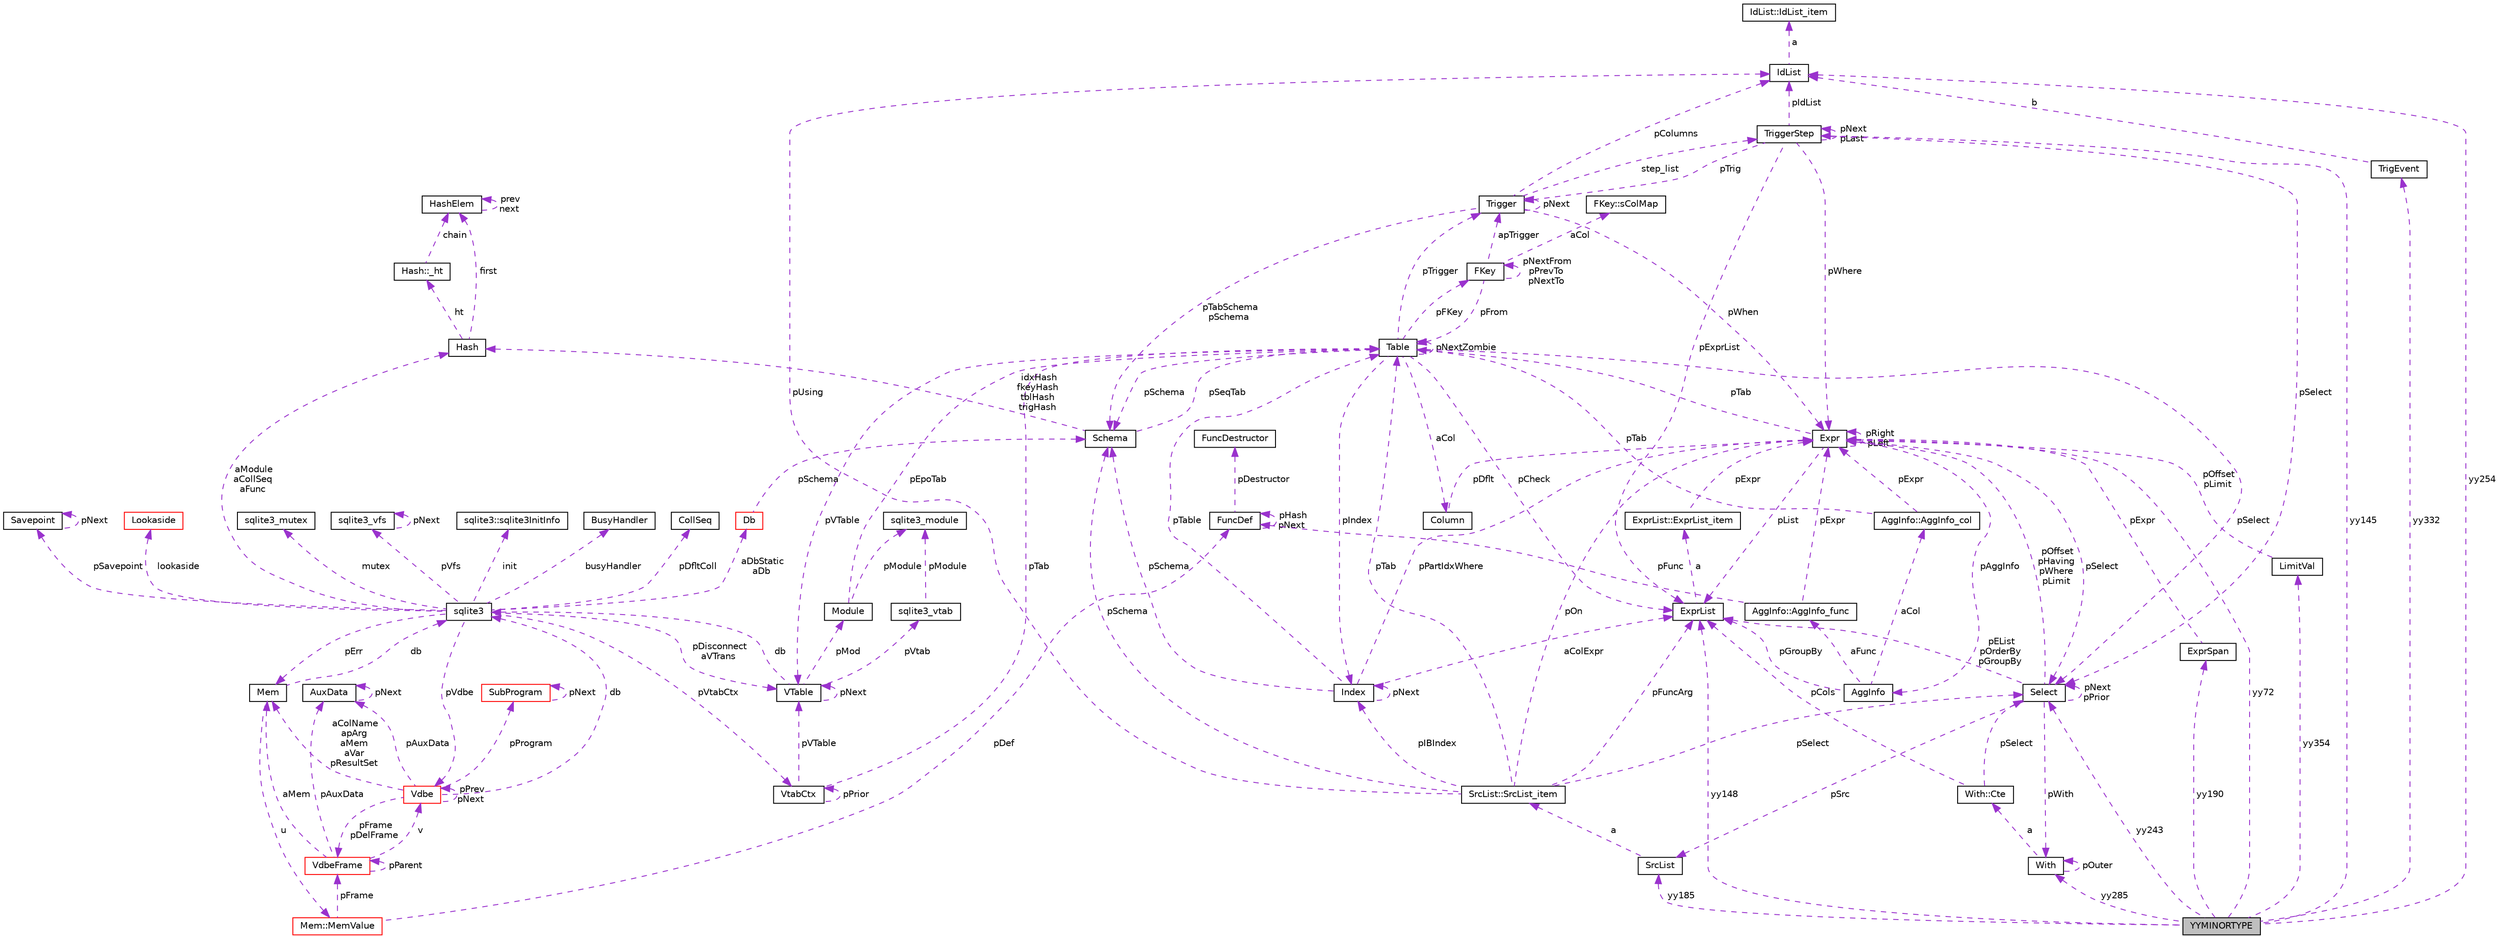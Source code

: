 digraph "YYMINORTYPE"
{
  edge [fontname="Helvetica",fontsize="10",labelfontname="Helvetica",labelfontsize="10"];
  node [fontname="Helvetica",fontsize="10",shape=record];
  Node1 [label="YYMINORTYPE",height=0.2,width=0.4,color="black", fillcolor="grey75", style="filled", fontcolor="black"];
  Node2 -> Node1 [dir="back",color="darkorchid3",fontsize="10",style="dashed",label=" yy145" ,fontname="Helvetica"];
  Node2 [label="TriggerStep",height=0.2,width=0.4,color="black", fillcolor="white", style="filled",URL="$structTriggerStep.html"];
  Node2 -> Node2 [dir="back",color="darkorchid3",fontsize="10",style="dashed",label=" pNext\npLast" ,fontname="Helvetica"];
  Node3 -> Node2 [dir="back",color="darkorchid3",fontsize="10",style="dashed",label=" pWhere" ,fontname="Helvetica"];
  Node3 [label="Expr",height=0.2,width=0.4,color="black", fillcolor="white", style="filled",URL="$structExpr.html"];
  Node4 -> Node3 [dir="back",color="darkorchid3",fontsize="10",style="dashed",label=" pAggInfo" ,fontname="Helvetica"];
  Node4 [label="AggInfo",height=0.2,width=0.4,color="black", fillcolor="white", style="filled",URL="$structAggInfo.html"];
  Node5 -> Node4 [dir="back",color="darkorchid3",fontsize="10",style="dashed",label=" aCol" ,fontname="Helvetica"];
  Node5 [label="AggInfo::AggInfo_col",height=0.2,width=0.4,color="black", fillcolor="white", style="filled",URL="$structAggInfo_1_1AggInfo__col.html"];
  Node3 -> Node5 [dir="back",color="darkorchid3",fontsize="10",style="dashed",label=" pExpr" ,fontname="Helvetica"];
  Node6 -> Node5 [dir="back",color="darkorchid3",fontsize="10",style="dashed",label=" pTab" ,fontname="Helvetica"];
  Node6 [label="Table",height=0.2,width=0.4,color="black", fillcolor="white", style="filled",URL="$structTable.html"];
  Node7 -> Node6 [dir="back",color="darkorchid3",fontsize="10",style="dashed",label=" pSchema" ,fontname="Helvetica"];
  Node7 [label="Schema",height=0.2,width=0.4,color="black", fillcolor="white", style="filled",URL="$structSchema.html"];
  Node6 -> Node7 [dir="back",color="darkorchid3",fontsize="10",style="dashed",label=" pSeqTab" ,fontname="Helvetica"];
  Node8 -> Node7 [dir="back",color="darkorchid3",fontsize="10",style="dashed",label=" idxHash\nfkeyHash\ntblHash\ntrigHash" ,fontname="Helvetica"];
  Node8 [label="Hash",height=0.2,width=0.4,color="black", fillcolor="white", style="filled",URL="$structHash.html"];
  Node9 -> Node8 [dir="back",color="darkorchid3",fontsize="10",style="dashed",label=" ht" ,fontname="Helvetica"];
  Node9 [label="Hash::_ht",height=0.2,width=0.4,color="black", fillcolor="white", style="filled",URL="$structHash_1_1__ht.html"];
  Node10 -> Node9 [dir="back",color="darkorchid3",fontsize="10",style="dashed",label=" chain" ,fontname="Helvetica"];
  Node10 [label="HashElem",height=0.2,width=0.4,color="black", fillcolor="white", style="filled",URL="$structHashElem.html"];
  Node10 -> Node10 [dir="back",color="darkorchid3",fontsize="10",style="dashed",label=" prev\nnext" ,fontname="Helvetica"];
  Node10 -> Node8 [dir="back",color="darkorchid3",fontsize="10",style="dashed",label=" first" ,fontname="Helvetica"];
  Node11 -> Node6 [dir="back",color="darkorchid3",fontsize="10",style="dashed",label=" aCol" ,fontname="Helvetica"];
  Node11 [label="Column",height=0.2,width=0.4,color="black", fillcolor="white", style="filled",URL="$structColumn.html"];
  Node3 -> Node11 [dir="back",color="darkorchid3",fontsize="10",style="dashed",label=" pDflt" ,fontname="Helvetica"];
  Node12 -> Node6 [dir="back",color="darkorchid3",fontsize="10",style="dashed",label=" pFKey" ,fontname="Helvetica"];
  Node12 [label="FKey",height=0.2,width=0.4,color="black", fillcolor="white", style="filled",URL="$structFKey.html"];
  Node13 -> Node12 [dir="back",color="darkorchid3",fontsize="10",style="dashed",label=" aCol" ,fontname="Helvetica"];
  Node13 [label="FKey::sColMap",height=0.2,width=0.4,color="black", fillcolor="white", style="filled",URL="$structFKey_1_1sColMap.html"];
  Node12 -> Node12 [dir="back",color="darkorchid3",fontsize="10",style="dashed",label=" pNextFrom\npPrevTo\npNextTo" ,fontname="Helvetica"];
  Node6 -> Node12 [dir="back",color="darkorchid3",fontsize="10",style="dashed",label=" pFrom" ,fontname="Helvetica"];
  Node14 -> Node12 [dir="back",color="darkorchid3",fontsize="10",style="dashed",label=" apTrigger" ,fontname="Helvetica"];
  Node14 [label="Trigger",height=0.2,width=0.4,color="black", fillcolor="white", style="filled",URL="$structTrigger.html"];
  Node2 -> Node14 [dir="back",color="darkorchid3",fontsize="10",style="dashed",label=" step_list" ,fontname="Helvetica"];
  Node7 -> Node14 [dir="back",color="darkorchid3",fontsize="10",style="dashed",label=" pTabSchema\npSchema" ,fontname="Helvetica"];
  Node3 -> Node14 [dir="back",color="darkorchid3",fontsize="10",style="dashed",label=" pWhen" ,fontname="Helvetica"];
  Node15 -> Node14 [dir="back",color="darkorchid3",fontsize="10",style="dashed",label=" pColumns" ,fontname="Helvetica"];
  Node15 [label="IdList",height=0.2,width=0.4,color="black", fillcolor="white", style="filled",URL="$structIdList.html"];
  Node16 -> Node15 [dir="back",color="darkorchid3",fontsize="10",style="dashed",label=" a" ,fontname="Helvetica"];
  Node16 [label="IdList::IdList_item",height=0.2,width=0.4,color="black", fillcolor="white", style="filled",URL="$structIdList_1_1IdList__item.html"];
  Node14 -> Node14 [dir="back",color="darkorchid3",fontsize="10",style="dashed",label=" pNext" ,fontname="Helvetica"];
  Node17 -> Node6 [dir="back",color="darkorchid3",fontsize="10",style="dashed",label=" pVTable" ,fontname="Helvetica"];
  Node17 [label="VTable",height=0.2,width=0.4,color="black", fillcolor="white", style="filled",URL="$structVTable.html"];
  Node18 -> Node17 [dir="back",color="darkorchid3",fontsize="10",style="dashed",label=" db" ,fontname="Helvetica"];
  Node18 [label="sqlite3",height=0.2,width=0.4,color="black", fillcolor="white", style="filled",URL="$structsqlite3.html"];
  Node19 -> Node18 [dir="back",color="darkorchid3",fontsize="10",style="dashed",label=" pErr" ,fontname="Helvetica"];
  Node19 [label="Mem",height=0.2,width=0.4,color="black", fillcolor="white", style="filled",URL="$structMem.html"];
  Node20 -> Node19 [dir="back",color="darkorchid3",fontsize="10",style="dashed",label=" u" ,fontname="Helvetica"];
  Node20 [label="Mem::MemValue",height=0.2,width=0.4,color="red", fillcolor="white", style="filled",URL="$unionMem_1_1MemValue.html"];
  Node21 -> Node20 [dir="back",color="darkorchid3",fontsize="10",style="dashed",label=" pFrame" ,fontname="Helvetica"];
  Node21 [label="VdbeFrame",height=0.2,width=0.4,color="red", fillcolor="white", style="filled",URL="$structVdbeFrame.html"];
  Node19 -> Node21 [dir="back",color="darkorchid3",fontsize="10",style="dashed",label=" aMem" ,fontname="Helvetica"];
  Node22 -> Node21 [dir="back",color="darkorchid3",fontsize="10",style="dashed",label=" v" ,fontname="Helvetica"];
  Node22 [label="Vdbe",height=0.2,width=0.4,color="red", fillcolor="white", style="filled",URL="$structVdbe.html"];
  Node19 -> Node22 [dir="back",color="darkorchid3",fontsize="10",style="dashed",label=" aColName\napArg\naMem\naVar\npResultSet" ,fontname="Helvetica"];
  Node22 -> Node22 [dir="back",color="darkorchid3",fontsize="10",style="dashed",label=" pPrev\npNext" ,fontname="Helvetica"];
  Node18 -> Node22 [dir="back",color="darkorchid3",fontsize="10",style="dashed",label=" db" ,fontname="Helvetica"];
  Node21 -> Node22 [dir="back",color="darkorchid3",fontsize="10",style="dashed",label=" pFrame\npDelFrame" ,fontname="Helvetica"];
  Node23 -> Node22 [dir="back",color="darkorchid3",fontsize="10",style="dashed",label=" pAuxData" ,fontname="Helvetica"];
  Node23 [label="AuxData",height=0.2,width=0.4,color="black", fillcolor="white", style="filled",URL="$structAuxData.html"];
  Node23 -> Node23 [dir="back",color="darkorchid3",fontsize="10",style="dashed",label=" pNext" ,fontname="Helvetica"];
  Node24 -> Node22 [dir="back",color="darkorchid3",fontsize="10",style="dashed",label=" pProgram" ,fontname="Helvetica"];
  Node24 [label="SubProgram",height=0.2,width=0.4,color="red", fillcolor="white", style="filled",URL="$structSubProgram.html"];
  Node24 -> Node24 [dir="back",color="darkorchid3",fontsize="10",style="dashed",label=" pNext" ,fontname="Helvetica"];
  Node21 -> Node21 [dir="back",color="darkorchid3",fontsize="10",style="dashed",label=" pParent" ,fontname="Helvetica"];
  Node23 -> Node21 [dir="back",color="darkorchid3",fontsize="10",style="dashed",label=" pAuxData" ,fontname="Helvetica"];
  Node25 -> Node20 [dir="back",color="darkorchid3",fontsize="10",style="dashed",label=" pDef" ,fontname="Helvetica"];
  Node25 [label="FuncDef",height=0.2,width=0.4,color="black", fillcolor="white", style="filled",URL="$structFuncDef.html"];
  Node26 -> Node25 [dir="back",color="darkorchid3",fontsize="10",style="dashed",label=" pDestructor" ,fontname="Helvetica"];
  Node26 [label="FuncDestructor",height=0.2,width=0.4,color="black", fillcolor="white", style="filled",URL="$structFuncDestructor.html"];
  Node25 -> Node25 [dir="back",color="darkorchid3",fontsize="10",style="dashed",label=" pHash\npNext" ,fontname="Helvetica"];
  Node18 -> Node19 [dir="back",color="darkorchid3",fontsize="10",style="dashed",label=" db" ,fontname="Helvetica"];
  Node22 -> Node18 [dir="back",color="darkorchid3",fontsize="10",style="dashed",label=" pVdbe" ,fontname="Helvetica"];
  Node27 -> Node18 [dir="back",color="darkorchid3",fontsize="10",style="dashed",label=" pSavepoint" ,fontname="Helvetica"];
  Node27 [label="Savepoint",height=0.2,width=0.4,color="black", fillcolor="white", style="filled",URL="$structSavepoint.html"];
  Node27 -> Node27 [dir="back",color="darkorchid3",fontsize="10",style="dashed",label=" pNext" ,fontname="Helvetica"];
  Node28 -> Node18 [dir="back",color="darkorchid3",fontsize="10",style="dashed",label=" lookaside" ,fontname="Helvetica"];
  Node28 [label="Lookaside",height=0.2,width=0.4,color="red", fillcolor="white", style="filled",URL="$structLookaside.html"];
  Node29 -> Node18 [dir="back",color="darkorchid3",fontsize="10",style="dashed",label=" mutex" ,fontname="Helvetica"];
  Node29 [label="sqlite3_mutex",height=0.2,width=0.4,color="black", fillcolor="white", style="filled",URL="$structsqlite3__mutex.html"];
  Node30 -> Node18 [dir="back",color="darkorchid3",fontsize="10",style="dashed",label=" pVfs" ,fontname="Helvetica"];
  Node30 [label="sqlite3_vfs",height=0.2,width=0.4,color="black", fillcolor="white", style="filled",URL="$structsqlite3__vfs.html"];
  Node30 -> Node30 [dir="back",color="darkorchid3",fontsize="10",style="dashed",label=" pNext" ,fontname="Helvetica"];
  Node31 -> Node18 [dir="back",color="darkorchid3",fontsize="10",style="dashed",label=" init" ,fontname="Helvetica"];
  Node31 [label="sqlite3::sqlite3InitInfo",height=0.2,width=0.4,color="black", fillcolor="white", style="filled",URL="$structsqlite3_1_1sqlite3InitInfo.html"];
  Node32 -> Node18 [dir="back",color="darkorchid3",fontsize="10",style="dashed",label=" busyHandler" ,fontname="Helvetica"];
  Node32 [label="BusyHandler",height=0.2,width=0.4,color="black", fillcolor="white", style="filled",URL="$structBusyHandler.html"];
  Node33 -> Node18 [dir="back",color="darkorchid3",fontsize="10",style="dashed",label=" pVtabCtx" ,fontname="Helvetica"];
  Node33 [label="VtabCtx",height=0.2,width=0.4,color="black", fillcolor="white", style="filled",URL="$structVtabCtx.html"];
  Node33 -> Node33 [dir="back",color="darkorchid3",fontsize="10",style="dashed",label=" pPrior" ,fontname="Helvetica"];
  Node17 -> Node33 [dir="back",color="darkorchid3",fontsize="10",style="dashed",label=" pVTable" ,fontname="Helvetica"];
  Node6 -> Node33 [dir="back",color="darkorchid3",fontsize="10",style="dashed",label=" pTab" ,fontname="Helvetica"];
  Node34 -> Node18 [dir="back",color="darkorchid3",fontsize="10",style="dashed",label=" pDfltColl" ,fontname="Helvetica"];
  Node34 [label="CollSeq",height=0.2,width=0.4,color="black", fillcolor="white", style="filled",URL="$structCollSeq.html"];
  Node17 -> Node18 [dir="back",color="darkorchid3",fontsize="10",style="dashed",label=" pDisconnect\naVTrans" ,fontname="Helvetica"];
  Node35 -> Node18 [dir="back",color="darkorchid3",fontsize="10",style="dashed",label=" aDbStatic\naDb" ,fontname="Helvetica"];
  Node35 [label="Db",height=0.2,width=0.4,color="red", fillcolor="white", style="filled",URL="$structDb.html"];
  Node7 -> Node35 [dir="back",color="darkorchid3",fontsize="10",style="dashed",label=" pSchema" ,fontname="Helvetica"];
  Node8 -> Node18 [dir="back",color="darkorchid3",fontsize="10",style="dashed",label=" aModule\naCollSeq\naFunc" ,fontname="Helvetica"];
  Node17 -> Node17 [dir="back",color="darkorchid3",fontsize="10",style="dashed",label=" pNext" ,fontname="Helvetica"];
  Node36 -> Node17 [dir="back",color="darkorchid3",fontsize="10",style="dashed",label=" pMod" ,fontname="Helvetica"];
  Node36 [label="Module",height=0.2,width=0.4,color="black", fillcolor="white", style="filled",URL="$structModule.html"];
  Node37 -> Node36 [dir="back",color="darkorchid3",fontsize="10",style="dashed",label=" pModule" ,fontname="Helvetica"];
  Node37 [label="sqlite3_module",height=0.2,width=0.4,color="black", fillcolor="white", style="filled",URL="$structsqlite3__module.html"];
  Node6 -> Node36 [dir="back",color="darkorchid3",fontsize="10",style="dashed",label=" pEpoTab" ,fontname="Helvetica"];
  Node38 -> Node17 [dir="back",color="darkorchid3",fontsize="10",style="dashed",label=" pVtab" ,fontname="Helvetica"];
  Node38 [label="sqlite3_vtab",height=0.2,width=0.4,color="black", fillcolor="white", style="filled",URL="$structsqlite3__vtab.html"];
  Node37 -> Node38 [dir="back",color="darkorchid3",fontsize="10",style="dashed",label=" pModule" ,fontname="Helvetica"];
  Node6 -> Node6 [dir="back",color="darkorchid3",fontsize="10",style="dashed",label=" pNextZombie" ,fontname="Helvetica"];
  Node14 -> Node6 [dir="back",color="darkorchid3",fontsize="10",style="dashed",label=" pTrigger" ,fontname="Helvetica"];
  Node39 -> Node6 [dir="back",color="darkorchid3",fontsize="10",style="dashed",label=" pSelect" ,fontname="Helvetica"];
  Node39 [label="Select",height=0.2,width=0.4,color="black", fillcolor="white", style="filled",URL="$structSelect.html"];
  Node3 -> Node39 [dir="back",color="darkorchid3",fontsize="10",style="dashed",label=" pOffset\npHaving\npWhere\npLimit" ,fontname="Helvetica"];
  Node40 -> Node39 [dir="back",color="darkorchid3",fontsize="10",style="dashed",label=" pWith" ,fontname="Helvetica"];
  Node40 [label="With",height=0.2,width=0.4,color="black", fillcolor="white", style="filled",URL="$structWith.html"];
  Node41 -> Node40 [dir="back",color="darkorchid3",fontsize="10",style="dashed",label=" a" ,fontname="Helvetica"];
  Node41 [label="With::Cte",height=0.2,width=0.4,color="black", fillcolor="white", style="filled",URL="$structWith_1_1Cte.html"];
  Node39 -> Node41 [dir="back",color="darkorchid3",fontsize="10",style="dashed",label=" pSelect" ,fontname="Helvetica"];
  Node42 -> Node41 [dir="back",color="darkorchid3",fontsize="10",style="dashed",label=" pCols" ,fontname="Helvetica"];
  Node42 [label="ExprList",height=0.2,width=0.4,color="black", fillcolor="white", style="filled",URL="$structExprList.html"];
  Node43 -> Node42 [dir="back",color="darkorchid3",fontsize="10",style="dashed",label=" a" ,fontname="Helvetica"];
  Node43 [label="ExprList::ExprList_item",height=0.2,width=0.4,color="black", fillcolor="white", style="filled",URL="$structExprList_1_1ExprList__item.html"];
  Node3 -> Node43 [dir="back",color="darkorchid3",fontsize="10",style="dashed",label=" pExpr" ,fontname="Helvetica"];
  Node40 -> Node40 [dir="back",color="darkorchid3",fontsize="10",style="dashed",label=" pOuter" ,fontname="Helvetica"];
  Node39 -> Node39 [dir="back",color="darkorchid3",fontsize="10",style="dashed",label=" pNext\npPrior" ,fontname="Helvetica"];
  Node44 -> Node39 [dir="back",color="darkorchid3",fontsize="10",style="dashed",label=" pSrc" ,fontname="Helvetica"];
  Node44 [label="SrcList",height=0.2,width=0.4,color="black", fillcolor="white", style="filled",URL="$structSrcList.html"];
  Node45 -> Node44 [dir="back",color="darkorchid3",fontsize="10",style="dashed",label=" a" ,fontname="Helvetica"];
  Node45 [label="SrcList::SrcList_item",height=0.2,width=0.4,color="black", fillcolor="white", style="filled",URL="$structSrcList_1_1SrcList__item.html"];
  Node7 -> Node45 [dir="back",color="darkorchid3",fontsize="10",style="dashed",label=" pSchema" ,fontname="Helvetica"];
  Node3 -> Node45 [dir="back",color="darkorchid3",fontsize="10",style="dashed",label=" pOn" ,fontname="Helvetica"];
  Node15 -> Node45 [dir="back",color="darkorchid3",fontsize="10",style="dashed",label=" pUsing" ,fontname="Helvetica"];
  Node6 -> Node45 [dir="back",color="darkorchid3",fontsize="10",style="dashed",label=" pTab" ,fontname="Helvetica"];
  Node39 -> Node45 [dir="back",color="darkorchid3",fontsize="10",style="dashed",label=" pSelect" ,fontname="Helvetica"];
  Node46 -> Node45 [dir="back",color="darkorchid3",fontsize="10",style="dashed",label=" pIBIndex" ,fontname="Helvetica"];
  Node46 [label="Index",height=0.2,width=0.4,color="black", fillcolor="white", style="filled",URL="$structIndex.html"];
  Node7 -> Node46 [dir="back",color="darkorchid3",fontsize="10",style="dashed",label=" pSchema" ,fontname="Helvetica"];
  Node3 -> Node46 [dir="back",color="darkorchid3",fontsize="10",style="dashed",label=" pPartIdxWhere" ,fontname="Helvetica"];
  Node6 -> Node46 [dir="back",color="darkorchid3",fontsize="10",style="dashed",label=" pTable" ,fontname="Helvetica"];
  Node42 -> Node46 [dir="back",color="darkorchid3",fontsize="10",style="dashed",label=" aColExpr" ,fontname="Helvetica"];
  Node46 -> Node46 [dir="back",color="darkorchid3",fontsize="10",style="dashed",label=" pNext" ,fontname="Helvetica"];
  Node42 -> Node45 [dir="back",color="darkorchid3",fontsize="10",style="dashed",label=" pFuncArg" ,fontname="Helvetica"];
  Node42 -> Node39 [dir="back",color="darkorchid3",fontsize="10",style="dashed",label=" pEList\npOrderBy\npGroupBy" ,fontname="Helvetica"];
  Node42 -> Node6 [dir="back",color="darkorchid3",fontsize="10",style="dashed",label=" pCheck" ,fontname="Helvetica"];
  Node46 -> Node6 [dir="back",color="darkorchid3",fontsize="10",style="dashed",label=" pIndex" ,fontname="Helvetica"];
  Node47 -> Node4 [dir="back",color="darkorchid3",fontsize="10",style="dashed",label=" aFunc" ,fontname="Helvetica"];
  Node47 [label="AggInfo::AggInfo_func",height=0.2,width=0.4,color="black", fillcolor="white", style="filled",URL="$structAggInfo_1_1AggInfo__func.html"];
  Node3 -> Node47 [dir="back",color="darkorchid3",fontsize="10",style="dashed",label=" pExpr" ,fontname="Helvetica"];
  Node25 -> Node47 [dir="back",color="darkorchid3",fontsize="10",style="dashed",label=" pFunc" ,fontname="Helvetica"];
  Node42 -> Node4 [dir="back",color="darkorchid3",fontsize="10",style="dashed",label=" pGroupBy" ,fontname="Helvetica"];
  Node3 -> Node3 [dir="back",color="darkorchid3",fontsize="10",style="dashed",label=" pRight\npLeft" ,fontname="Helvetica"];
  Node6 -> Node3 [dir="back",color="darkorchid3",fontsize="10",style="dashed",label=" pTab" ,fontname="Helvetica"];
  Node39 -> Node3 [dir="back",color="darkorchid3",fontsize="10",style="dashed",label=" pSelect" ,fontname="Helvetica"];
  Node42 -> Node3 [dir="back",color="darkorchid3",fontsize="10",style="dashed",label=" pList" ,fontname="Helvetica"];
  Node15 -> Node2 [dir="back",color="darkorchid3",fontsize="10",style="dashed",label=" pIdList" ,fontname="Helvetica"];
  Node39 -> Node2 [dir="back",color="darkorchid3",fontsize="10",style="dashed",label=" pSelect" ,fontname="Helvetica"];
  Node14 -> Node2 [dir="back",color="darkorchid3",fontsize="10",style="dashed",label=" pTrig" ,fontname="Helvetica"];
  Node42 -> Node2 [dir="back",color="darkorchid3",fontsize="10",style="dashed",label=" pExprList" ,fontname="Helvetica"];
  Node3 -> Node1 [dir="back",color="darkorchid3",fontsize="10",style="dashed",label=" yy72" ,fontname="Helvetica"];
  Node48 -> Node1 [dir="back",color="darkorchid3",fontsize="10",style="dashed",label=" yy354" ,fontname="Helvetica"];
  Node48 [label="LimitVal",height=0.2,width=0.4,color="black", fillcolor="white", style="filled",URL="$structLimitVal.html"];
  Node3 -> Node48 [dir="back",color="darkorchid3",fontsize="10",style="dashed",label=" pOffset\npLimit" ,fontname="Helvetica"];
  Node40 -> Node1 [dir="back",color="darkorchid3",fontsize="10",style="dashed",label=" yy285" ,fontname="Helvetica"];
  Node15 -> Node1 [dir="back",color="darkorchid3",fontsize="10",style="dashed",label=" yy254" ,fontname="Helvetica"];
  Node49 -> Node1 [dir="back",color="darkorchid3",fontsize="10",style="dashed",label=" yy190" ,fontname="Helvetica"];
  Node49 [label="ExprSpan",height=0.2,width=0.4,color="black", fillcolor="white", style="filled",URL="$structExprSpan.html"];
  Node3 -> Node49 [dir="back",color="darkorchid3",fontsize="10",style="dashed",label=" pExpr" ,fontname="Helvetica"];
  Node39 -> Node1 [dir="back",color="darkorchid3",fontsize="10",style="dashed",label=" yy243" ,fontname="Helvetica"];
  Node44 -> Node1 [dir="back",color="darkorchid3",fontsize="10",style="dashed",label=" yy185" ,fontname="Helvetica"];
  Node42 -> Node1 [dir="back",color="darkorchid3",fontsize="10",style="dashed",label=" yy148" ,fontname="Helvetica"];
  Node50 -> Node1 [dir="back",color="darkorchid3",fontsize="10",style="dashed",label=" yy332" ,fontname="Helvetica"];
  Node50 [label="TrigEvent",height=0.2,width=0.4,color="black", fillcolor="white", style="filled",URL="$structTrigEvent.html"];
  Node15 -> Node50 [dir="back",color="darkorchid3",fontsize="10",style="dashed",label=" b" ,fontname="Helvetica"];
}
